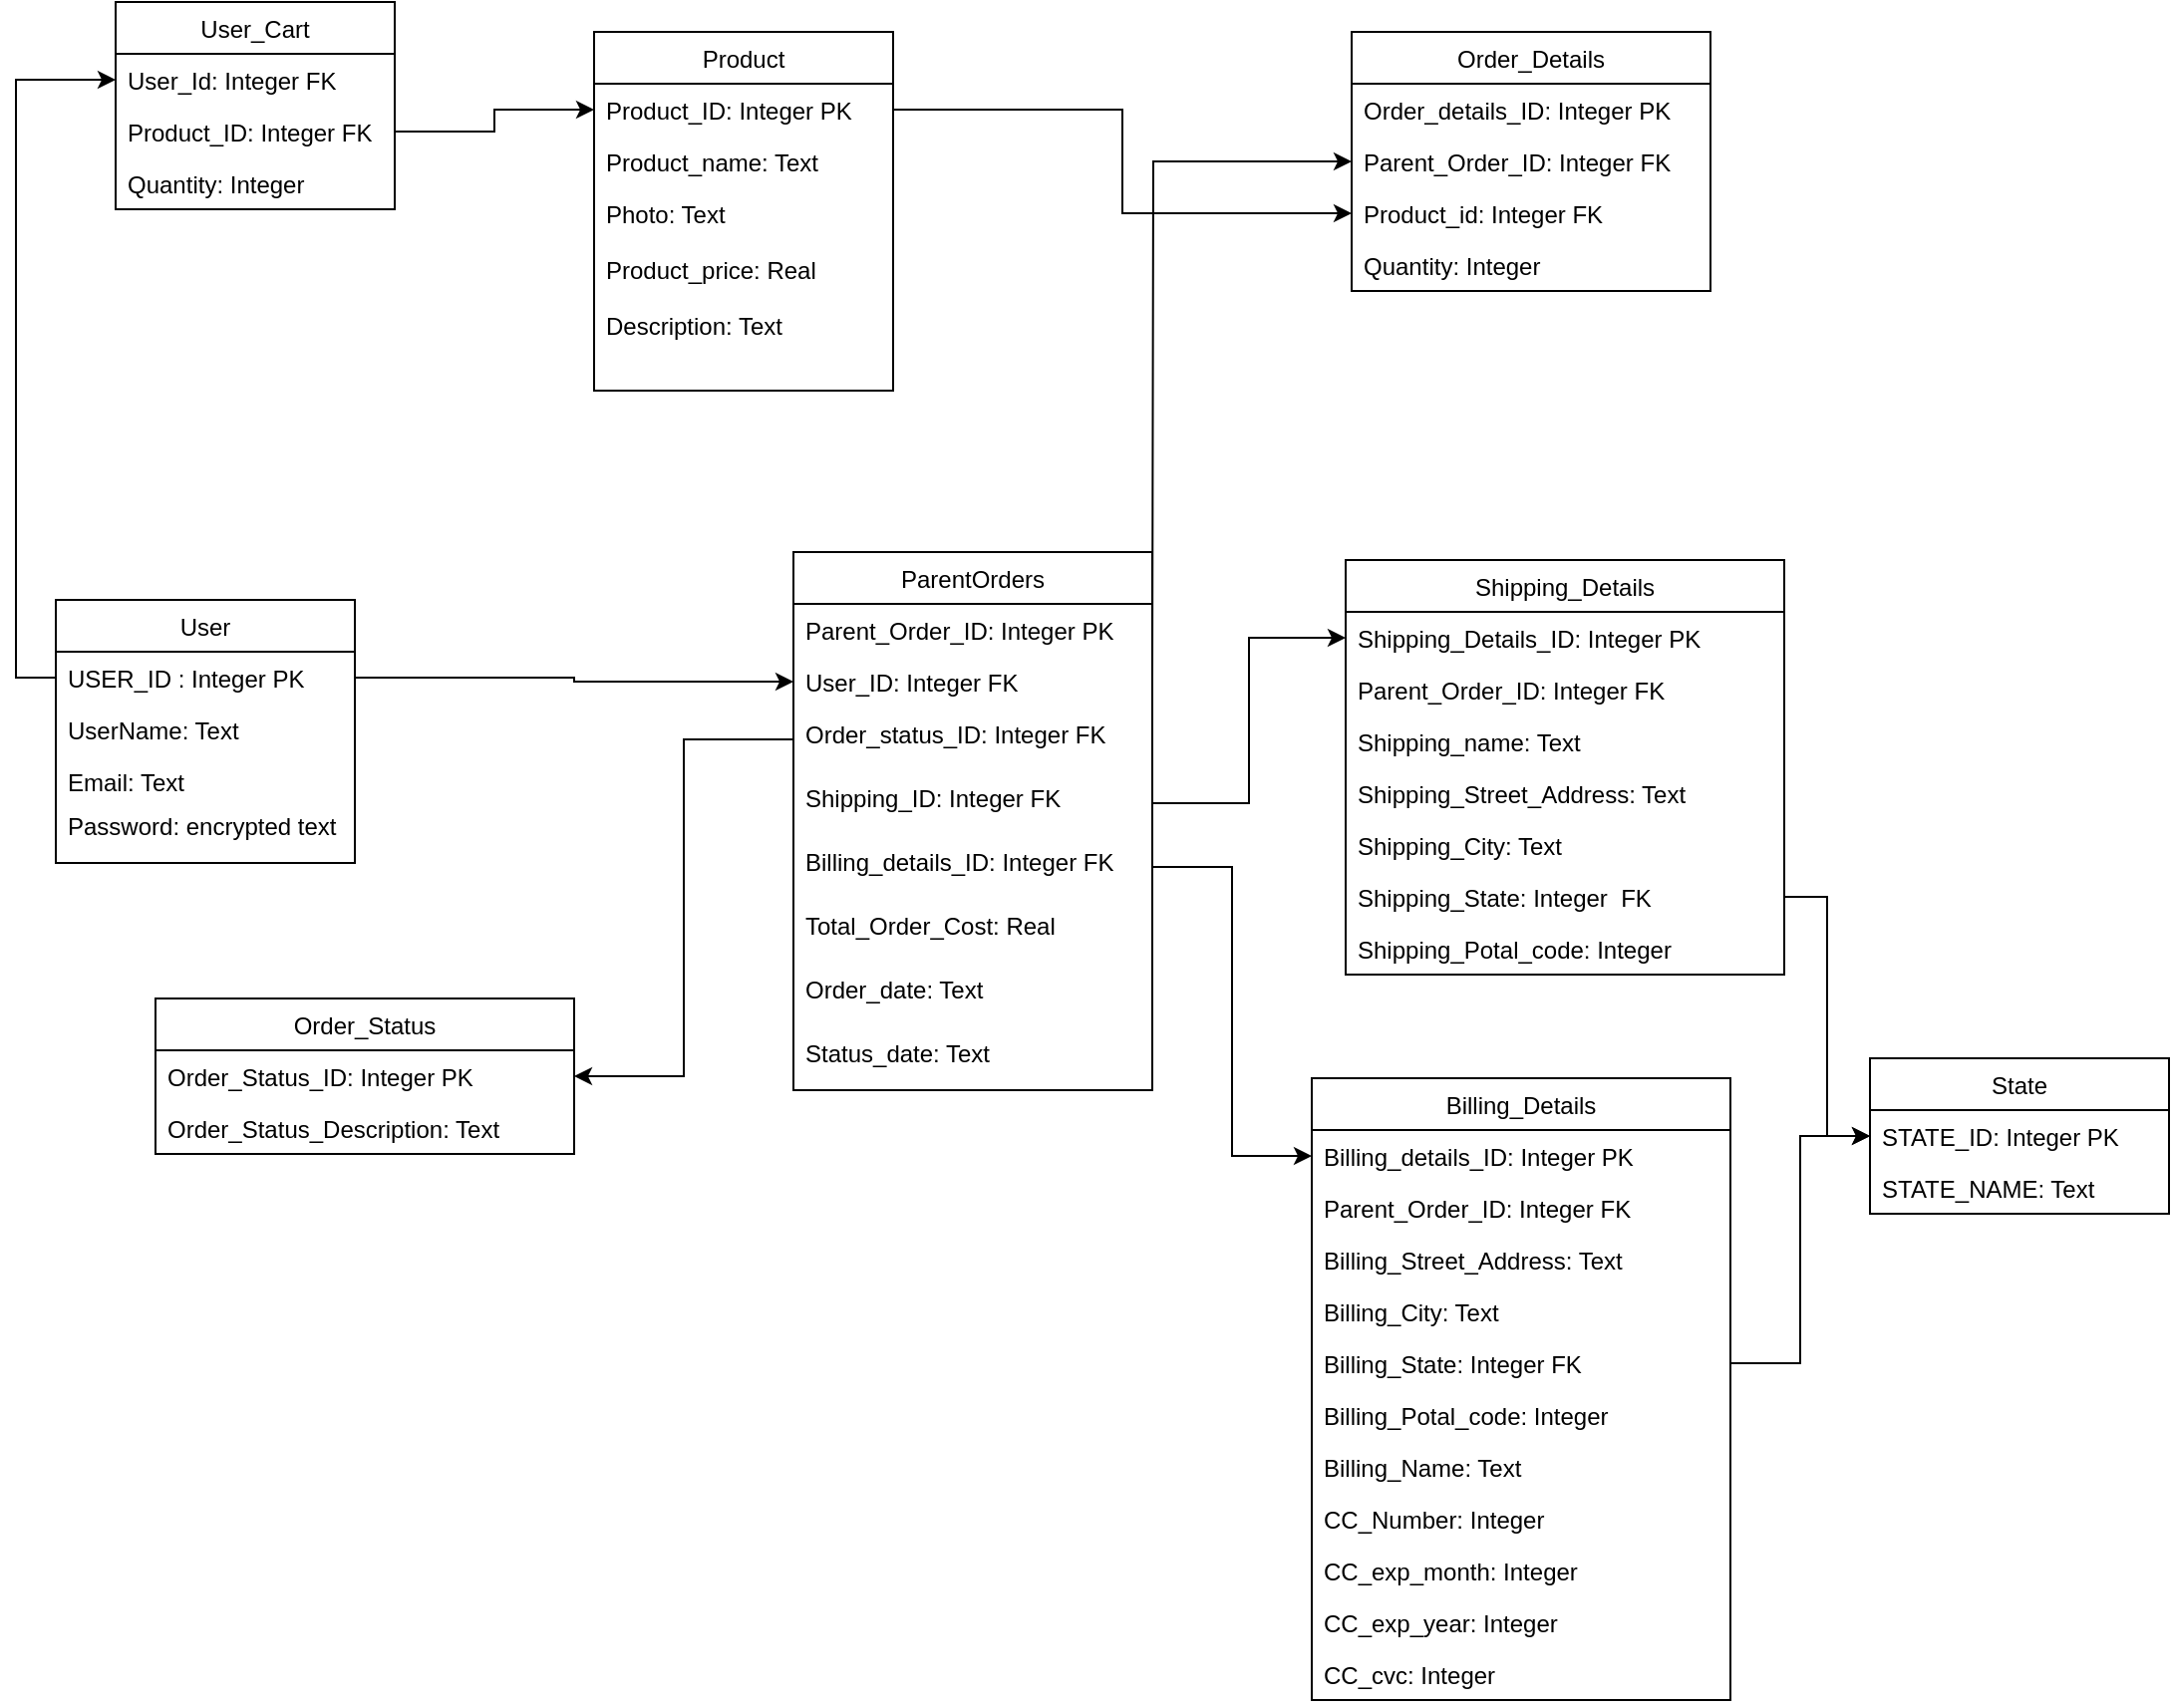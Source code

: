 <mxfile version="17.4.6" type="device"><diagram id="C5RBs43oDa-KdzZeNtuy" name="Page-1"><mxGraphModel dx="2046" dy="1145" grid="1" gridSize="10" guides="1" tooltips="1" connect="1" arrows="1" fold="1" page="1" pageScale="1" pageWidth="827" pageHeight="1169" math="0" shadow="0"><root><mxCell id="WIyWlLk6GJQsqaUBKTNV-0"/><mxCell id="WIyWlLk6GJQsqaUBKTNV-1" parent="WIyWlLk6GJQsqaUBKTNV-0"/><mxCell id="iGiwqPKMsnYSJKfFGxpK-8" value="User" style="swimlane;fontStyle=0;childLayout=stackLayout;horizontal=1;startSize=26;fillColor=none;horizontalStack=0;resizeParent=1;resizeParentMax=0;resizeLast=0;collapsible=1;marginBottom=0;" parent="WIyWlLk6GJQsqaUBKTNV-1" vertex="1"><mxGeometry x="180" y="420" width="150" height="132" as="geometry"/></mxCell><mxCell id="iGiwqPKMsnYSJKfFGxpK-9" value="USER_ID : Integer PK" style="text;strokeColor=none;fillColor=none;align=left;verticalAlign=top;spacingLeft=4;spacingRight=4;overflow=hidden;rotatable=0;points=[[0,0.5],[1,0.5]];portConstraint=eastwest;" parent="iGiwqPKMsnYSJKfFGxpK-8" vertex="1"><mxGeometry y="26" width="150" height="26" as="geometry"/></mxCell><mxCell id="iGiwqPKMsnYSJKfFGxpK-10" value="UserName: Text &#10;" style="text;strokeColor=none;fillColor=none;align=left;verticalAlign=top;spacingLeft=4;spacingRight=4;overflow=hidden;rotatable=0;points=[[0,0.5],[1,0.5]];portConstraint=eastwest;" parent="iGiwqPKMsnYSJKfFGxpK-8" vertex="1"><mxGeometry y="52" width="150" height="26" as="geometry"/></mxCell><mxCell id="iGiwqPKMsnYSJKfFGxpK-74" value="Email: Text " style="text;strokeColor=none;fillColor=none;align=left;verticalAlign=top;spacingLeft=4;spacingRight=4;overflow=hidden;rotatable=0;points=[[0,0.5],[1,0.5]];portConstraint=eastwest;" parent="iGiwqPKMsnYSJKfFGxpK-8" vertex="1"><mxGeometry y="78" width="150" height="22" as="geometry"/></mxCell><mxCell id="iGiwqPKMsnYSJKfFGxpK-11" value="Password: encrypted text" style="text;strokeColor=none;fillColor=none;align=left;verticalAlign=top;spacingLeft=4;spacingRight=4;overflow=hidden;rotatable=0;points=[[0,0.5],[1,0.5]];portConstraint=eastwest;" parent="iGiwqPKMsnYSJKfFGxpK-8" vertex="1"><mxGeometry y="100" width="150" height="32" as="geometry"/></mxCell><mxCell id="iGiwqPKMsnYSJKfFGxpK-12" value="Product" style="swimlane;fontStyle=0;childLayout=stackLayout;horizontal=1;startSize=26;fillColor=none;horizontalStack=0;resizeParent=1;resizeParentMax=0;resizeLast=0;collapsible=1;marginBottom=0;" parent="WIyWlLk6GJQsqaUBKTNV-1" vertex="1"><mxGeometry x="450" y="135" width="150" height="180" as="geometry"/></mxCell><mxCell id="iGiwqPKMsnYSJKfFGxpK-13" value="Product_ID: Integer PK" style="text;strokeColor=none;fillColor=none;align=left;verticalAlign=top;spacingLeft=4;spacingRight=4;overflow=hidden;rotatable=0;points=[[0,0.5],[1,0.5]];portConstraint=eastwest;" parent="iGiwqPKMsnYSJKfFGxpK-12" vertex="1"><mxGeometry y="26" width="150" height="26" as="geometry"/></mxCell><mxCell id="iGiwqPKMsnYSJKfFGxpK-14" value="Product_name: Text " style="text;strokeColor=none;fillColor=none;align=left;verticalAlign=top;spacingLeft=4;spacingRight=4;overflow=hidden;rotatable=0;points=[[0,0.5],[1,0.5]];portConstraint=eastwest;" parent="iGiwqPKMsnYSJKfFGxpK-12" vertex="1"><mxGeometry y="52" width="150" height="26" as="geometry"/></mxCell><mxCell id="iGiwqPKMsnYSJKfFGxpK-15" value="Photo: Text &#10;&#10;Product_price: Real&#10;&#10;Description: Text " style="text;strokeColor=none;fillColor=none;align=left;verticalAlign=top;spacingLeft=4;spacingRight=4;overflow=hidden;rotatable=0;points=[[0,0.5],[1,0.5]];portConstraint=eastwest;" parent="iGiwqPKMsnYSJKfFGxpK-12" vertex="1"><mxGeometry y="78" width="150" height="102" as="geometry"/></mxCell><mxCell id="iGiwqPKMsnYSJKfFGxpK-16" value="ParentOrders" style="swimlane;fontStyle=0;childLayout=stackLayout;horizontal=1;startSize=26;fillColor=none;horizontalStack=0;resizeParent=1;resizeParentMax=0;resizeLast=0;collapsible=1;marginBottom=0;" parent="WIyWlLk6GJQsqaUBKTNV-1" vertex="1"><mxGeometry x="550" y="396" width="180" height="270" as="geometry"/></mxCell><mxCell id="iGiwqPKMsnYSJKfFGxpK-76" value="Parent_Order_ID: Integer PK" style="text;strokeColor=none;fillColor=none;align=left;verticalAlign=top;spacingLeft=4;spacingRight=4;overflow=hidden;rotatable=0;points=[[0,0.5],[1,0.5]];portConstraint=eastwest;" parent="iGiwqPKMsnYSJKfFGxpK-16" vertex="1"><mxGeometry y="26" width="180" height="26" as="geometry"/></mxCell><mxCell id="iGiwqPKMsnYSJKfFGxpK-38" value="User_ID: Integer FK" style="text;strokeColor=none;fillColor=none;align=left;verticalAlign=top;spacingLeft=4;spacingRight=4;overflow=hidden;rotatable=0;points=[[0,0.5],[1,0.5]];portConstraint=eastwest;" parent="iGiwqPKMsnYSJKfFGxpK-16" vertex="1"><mxGeometry y="52" width="180" height="26" as="geometry"/></mxCell><mxCell id="iGiwqPKMsnYSJKfFGxpK-19" value="Order_status_ID: Integer FK" style="text;strokeColor=none;fillColor=none;align=left;verticalAlign=top;spacingLeft=4;spacingRight=4;overflow=hidden;rotatable=0;points=[[0,0.5],[1,0.5]];portConstraint=eastwest;" parent="iGiwqPKMsnYSJKfFGxpK-16" vertex="1"><mxGeometry y="78" width="180" height="32" as="geometry"/></mxCell><mxCell id="iGiwqPKMsnYSJKfFGxpK-40" value="Shipping_ID: Integer FK" style="text;strokeColor=none;fillColor=none;align=left;verticalAlign=top;spacingLeft=4;spacingRight=4;overflow=hidden;rotatable=0;points=[[0,0.5],[1,0.5]];portConstraint=eastwest;" parent="iGiwqPKMsnYSJKfFGxpK-16" vertex="1"><mxGeometry y="110" width="180" height="32" as="geometry"/></mxCell><mxCell id="iGiwqPKMsnYSJKfFGxpK-53" value="Billing_details_ID: Integer FK" style="text;strokeColor=none;fillColor=none;align=left;verticalAlign=top;spacingLeft=4;spacingRight=4;overflow=hidden;rotatable=0;points=[[0,0.5],[1,0.5]];portConstraint=eastwest;" parent="iGiwqPKMsnYSJKfFGxpK-16" vertex="1"><mxGeometry y="142" width="180" height="32" as="geometry"/></mxCell><mxCell id="iGiwqPKMsnYSJKfFGxpK-67" value="Total_Order_Cost: Real" style="text;strokeColor=none;fillColor=none;align=left;verticalAlign=top;spacingLeft=4;spacingRight=4;overflow=hidden;rotatable=0;points=[[0,0.5],[1,0.5]];portConstraint=eastwest;" parent="iGiwqPKMsnYSJKfFGxpK-16" vertex="1"><mxGeometry y="174" width="180" height="32" as="geometry"/></mxCell><mxCell id="iGiwqPKMsnYSJKfFGxpK-95" value="Order_date: Text " style="text;strokeColor=none;fillColor=none;align=left;verticalAlign=top;spacingLeft=4;spacingRight=4;overflow=hidden;rotatable=0;points=[[0,0.5],[1,0.5]];portConstraint=eastwest;" parent="iGiwqPKMsnYSJKfFGxpK-16" vertex="1"><mxGeometry y="206" width="180" height="32" as="geometry"/></mxCell><mxCell id="iGiwqPKMsnYSJKfFGxpK-93" value="Status_date: Text " style="text;strokeColor=none;fillColor=none;align=left;verticalAlign=top;spacingLeft=4;spacingRight=4;overflow=hidden;rotatable=0;points=[[0,0.5],[1,0.5]];portConstraint=eastwest;" parent="iGiwqPKMsnYSJKfFGxpK-16" vertex="1"><mxGeometry y="238" width="180" height="32" as="geometry"/></mxCell><mxCell id="iGiwqPKMsnYSJKfFGxpK-25" value="Order_Details" style="swimlane;fontStyle=0;childLayout=stackLayout;horizontal=1;startSize=26;fillColor=none;horizontalStack=0;resizeParent=1;resizeParentMax=0;resizeLast=0;collapsible=1;marginBottom=0;" parent="WIyWlLk6GJQsqaUBKTNV-1" vertex="1"><mxGeometry x="830" y="135" width="180" height="130" as="geometry"/></mxCell><mxCell id="iGiwqPKMsnYSJKfFGxpK-26" value="Order_details_ID: Integer PK" style="text;strokeColor=none;fillColor=none;align=left;verticalAlign=top;spacingLeft=4;spacingRight=4;overflow=hidden;rotatable=0;points=[[0,0.5],[1,0.5]];portConstraint=eastwest;" parent="iGiwqPKMsnYSJKfFGxpK-25" vertex="1"><mxGeometry y="26" width="180" height="26" as="geometry"/></mxCell><mxCell id="iGiwqPKMsnYSJKfFGxpK-77" value="Parent_Order_ID: Integer FK" style="text;strokeColor=none;fillColor=none;align=left;verticalAlign=top;spacingLeft=4;spacingRight=4;overflow=hidden;rotatable=0;points=[[0,0.5],[1,0.5]];portConstraint=eastwest;" parent="iGiwqPKMsnYSJKfFGxpK-25" vertex="1"><mxGeometry y="52" width="180" height="26" as="geometry"/></mxCell><mxCell id="iGiwqPKMsnYSJKfFGxpK-27" value="Product_id: Integer FK" style="text;strokeColor=none;fillColor=none;align=left;verticalAlign=top;spacingLeft=4;spacingRight=4;overflow=hidden;rotatable=0;points=[[0,0.5],[1,0.5]];portConstraint=eastwest;" parent="iGiwqPKMsnYSJKfFGxpK-25" vertex="1"><mxGeometry y="78" width="180" height="26" as="geometry"/></mxCell><mxCell id="iGiwqPKMsnYSJKfFGxpK-28" value="Quantity: Integer " style="text;strokeColor=none;fillColor=none;align=left;verticalAlign=top;spacingLeft=4;spacingRight=4;overflow=hidden;rotatable=0;points=[[0,0.5],[1,0.5]];portConstraint=eastwest;" parent="iGiwqPKMsnYSJKfFGxpK-25" vertex="1"><mxGeometry y="104" width="180" height="26" as="geometry"/></mxCell><mxCell id="iGiwqPKMsnYSJKfFGxpK-29" value="Order_Status" style="swimlane;fontStyle=0;childLayout=stackLayout;horizontal=1;startSize=26;fillColor=none;horizontalStack=0;resizeParent=1;resizeParentMax=0;resizeLast=0;collapsible=1;marginBottom=0;" parent="WIyWlLk6GJQsqaUBKTNV-1" vertex="1"><mxGeometry x="230" y="620" width="210" height="78" as="geometry"/></mxCell><mxCell id="iGiwqPKMsnYSJKfFGxpK-30" value="Order_Status_ID: Integer PK" style="text;strokeColor=none;fillColor=none;align=left;verticalAlign=top;spacingLeft=4;spacingRight=4;overflow=hidden;rotatable=0;points=[[0,0.5],[1,0.5]];portConstraint=eastwest;" parent="iGiwqPKMsnYSJKfFGxpK-29" vertex="1"><mxGeometry y="26" width="210" height="26" as="geometry"/></mxCell><mxCell id="iGiwqPKMsnYSJKfFGxpK-31" value="Order_Status_Description: Text " style="text;strokeColor=none;fillColor=none;align=left;verticalAlign=top;spacingLeft=4;spacingRight=4;overflow=hidden;rotatable=0;points=[[0,0.5],[1,0.5]];portConstraint=eastwest;" parent="iGiwqPKMsnYSJKfFGxpK-29" vertex="1"><mxGeometry y="52" width="210" height="26" as="geometry"/></mxCell><mxCell id="iGiwqPKMsnYSJKfFGxpK-41" value="Shipping_Details" style="swimlane;fontStyle=0;childLayout=stackLayout;horizontal=1;startSize=26;fillColor=none;horizontalStack=0;resizeParent=1;resizeParentMax=0;resizeLast=0;collapsible=1;marginBottom=0;" parent="WIyWlLk6GJQsqaUBKTNV-1" vertex="1"><mxGeometry x="827" y="400" width="220" height="208" as="geometry"/></mxCell><mxCell id="iGiwqPKMsnYSJKfFGxpK-42" value="Shipping_Details_ID: Integer PK" style="text;strokeColor=none;fillColor=none;align=left;verticalAlign=top;spacingLeft=4;spacingRight=4;overflow=hidden;rotatable=0;points=[[0,0.5],[1,0.5]];portConstraint=eastwest;" parent="iGiwqPKMsnYSJKfFGxpK-41" vertex="1"><mxGeometry y="26" width="220" height="26" as="geometry"/></mxCell><mxCell id="iGiwqPKMsnYSJKfFGxpK-43" value="Parent_Order_ID: Integer FK" style="text;strokeColor=none;fillColor=none;align=left;verticalAlign=top;spacingLeft=4;spacingRight=4;overflow=hidden;rotatable=0;points=[[0,0.5],[1,0.5]];portConstraint=eastwest;" parent="iGiwqPKMsnYSJKfFGxpK-41" vertex="1"><mxGeometry y="52" width="220" height="26" as="geometry"/></mxCell><mxCell id="iGiwqPKMsnYSJKfFGxpK-44" value="Shipping_name: Text " style="text;strokeColor=none;fillColor=none;align=left;verticalAlign=top;spacingLeft=4;spacingRight=4;overflow=hidden;rotatable=0;points=[[0,0.5],[1,0.5]];portConstraint=eastwest;" parent="iGiwqPKMsnYSJKfFGxpK-41" vertex="1"><mxGeometry y="78" width="220" height="26" as="geometry"/></mxCell><mxCell id="iGiwqPKMsnYSJKfFGxpK-45" value="Shipping_Street_Address: Text " style="text;strokeColor=none;fillColor=none;align=left;verticalAlign=top;spacingLeft=4;spacingRight=4;overflow=hidden;rotatable=0;points=[[0,0.5],[1,0.5]];portConstraint=eastwest;" parent="iGiwqPKMsnYSJKfFGxpK-41" vertex="1"><mxGeometry y="104" width="220" height="26" as="geometry"/></mxCell><mxCell id="iGiwqPKMsnYSJKfFGxpK-46" value="Shipping_City: Text " style="text;strokeColor=none;fillColor=none;align=left;verticalAlign=top;spacingLeft=4;spacingRight=4;overflow=hidden;rotatable=0;points=[[0,0.5],[1,0.5]];portConstraint=eastwest;" parent="iGiwqPKMsnYSJKfFGxpK-41" vertex="1"><mxGeometry y="130" width="220" height="26" as="geometry"/></mxCell><mxCell id="iGiwqPKMsnYSJKfFGxpK-47" value="Shipping_State: Integer  FK" style="text;strokeColor=none;fillColor=none;align=left;verticalAlign=top;spacingLeft=4;spacingRight=4;overflow=hidden;rotatable=0;points=[[0,0.5],[1,0.5]];portConstraint=eastwest;" parent="iGiwqPKMsnYSJKfFGxpK-41" vertex="1"><mxGeometry y="156" width="220" height="26" as="geometry"/></mxCell><mxCell id="iGiwqPKMsnYSJKfFGxpK-52" value="Shipping_Potal_code: Integer " style="text;strokeColor=none;fillColor=none;align=left;verticalAlign=top;spacingLeft=4;spacingRight=4;overflow=hidden;rotatable=0;points=[[0,0.5],[1,0.5]];portConstraint=eastwest;" parent="iGiwqPKMsnYSJKfFGxpK-41" vertex="1"><mxGeometry y="182" width="220" height="26" as="geometry"/></mxCell><mxCell id="iGiwqPKMsnYSJKfFGxpK-48" value="State" style="swimlane;fontStyle=0;childLayout=stackLayout;horizontal=1;startSize=26;fillColor=none;horizontalStack=0;resizeParent=1;resizeParentMax=0;resizeLast=0;collapsible=1;marginBottom=0;" parent="WIyWlLk6GJQsqaUBKTNV-1" vertex="1"><mxGeometry x="1090" y="650" width="150" height="78" as="geometry"/></mxCell><mxCell id="iGiwqPKMsnYSJKfFGxpK-49" value="STATE_ID: Integer PK" style="text;strokeColor=none;fillColor=none;align=left;verticalAlign=top;spacingLeft=4;spacingRight=4;overflow=hidden;rotatable=0;points=[[0,0.5],[1,0.5]];portConstraint=eastwest;" parent="iGiwqPKMsnYSJKfFGxpK-48" vertex="1"><mxGeometry y="26" width="150" height="26" as="geometry"/></mxCell><mxCell id="iGiwqPKMsnYSJKfFGxpK-50" value="STATE_NAME: Text " style="text;strokeColor=none;fillColor=none;align=left;verticalAlign=top;spacingLeft=4;spacingRight=4;overflow=hidden;rotatable=0;points=[[0,0.5],[1,0.5]];portConstraint=eastwest;" parent="iGiwqPKMsnYSJKfFGxpK-48" vertex="1"><mxGeometry y="52" width="150" height="26" as="geometry"/></mxCell><mxCell id="iGiwqPKMsnYSJKfFGxpK-54" value="Billing_Details" style="swimlane;fontStyle=0;childLayout=stackLayout;horizontal=1;startSize=26;fillColor=none;horizontalStack=0;resizeParent=1;resizeParentMax=0;resizeLast=0;collapsible=1;marginBottom=0;" parent="WIyWlLk6GJQsqaUBKTNV-1" vertex="1"><mxGeometry x="810" y="660" width="210" height="312" as="geometry"/></mxCell><mxCell id="iGiwqPKMsnYSJKfFGxpK-55" value="Billing_details_ID: Integer PK" style="text;strokeColor=none;fillColor=none;align=left;verticalAlign=top;spacingLeft=4;spacingRight=4;overflow=hidden;rotatable=0;points=[[0,0.5],[1,0.5]];portConstraint=eastwest;" parent="iGiwqPKMsnYSJKfFGxpK-54" vertex="1"><mxGeometry y="26" width="210" height="26" as="geometry"/></mxCell><mxCell id="iGiwqPKMsnYSJKfFGxpK-56" value="Parent_Order_ID: Integer FK" style="text;strokeColor=none;fillColor=none;align=left;verticalAlign=top;spacingLeft=4;spacingRight=4;overflow=hidden;rotatable=0;points=[[0,0.5],[1,0.5]];portConstraint=eastwest;" parent="iGiwqPKMsnYSJKfFGxpK-54" vertex="1"><mxGeometry y="52" width="210" height="26" as="geometry"/></mxCell><mxCell id="iGiwqPKMsnYSJKfFGxpK-58" value="Billing_Street_Address: Text " style="text;strokeColor=none;fillColor=none;align=left;verticalAlign=top;spacingLeft=4;spacingRight=4;overflow=hidden;rotatable=0;points=[[0,0.5],[1,0.5]];portConstraint=eastwest;" parent="iGiwqPKMsnYSJKfFGxpK-54" vertex="1"><mxGeometry y="78" width="210" height="26" as="geometry"/></mxCell><mxCell id="iGiwqPKMsnYSJKfFGxpK-59" value="Billing_City: Text " style="text;strokeColor=none;fillColor=none;align=left;verticalAlign=top;spacingLeft=4;spacingRight=4;overflow=hidden;rotatable=0;points=[[0,0.5],[1,0.5]];portConstraint=eastwest;" parent="iGiwqPKMsnYSJKfFGxpK-54" vertex="1"><mxGeometry y="104" width="210" height="26" as="geometry"/></mxCell><mxCell id="iGiwqPKMsnYSJKfFGxpK-60" value="Billing_State: Integer FK" style="text;strokeColor=none;fillColor=none;align=left;verticalAlign=top;spacingLeft=4;spacingRight=4;overflow=hidden;rotatable=0;points=[[0,0.5],[1,0.5]];portConstraint=eastwest;" parent="iGiwqPKMsnYSJKfFGxpK-54" vertex="1"><mxGeometry y="130" width="210" height="26" as="geometry"/></mxCell><mxCell id="iGiwqPKMsnYSJKfFGxpK-61" value="Billing_Potal_code: Integer " style="text;strokeColor=none;fillColor=none;align=left;verticalAlign=top;spacingLeft=4;spacingRight=4;overflow=hidden;rotatable=0;points=[[0,0.5],[1,0.5]];portConstraint=eastwest;" parent="iGiwqPKMsnYSJKfFGxpK-54" vertex="1"><mxGeometry y="156" width="210" height="26" as="geometry"/></mxCell><mxCell id="iGiwqPKMsnYSJKfFGxpK-62" value="Billing_Name: Text " style="text;strokeColor=none;fillColor=none;align=left;verticalAlign=top;spacingLeft=4;spacingRight=4;overflow=hidden;rotatable=0;points=[[0,0.5],[1,0.5]];portConstraint=eastwest;" parent="iGiwqPKMsnYSJKfFGxpK-54" vertex="1"><mxGeometry y="182" width="210" height="26" as="geometry"/></mxCell><mxCell id="iGiwqPKMsnYSJKfFGxpK-63" value="CC_Number: Integer " style="text;strokeColor=none;fillColor=none;align=left;verticalAlign=top;spacingLeft=4;spacingRight=4;overflow=hidden;rotatable=0;points=[[0,0.5],[1,0.5]];portConstraint=eastwest;" parent="iGiwqPKMsnYSJKfFGxpK-54" vertex="1"><mxGeometry y="208" width="210" height="26" as="geometry"/></mxCell><mxCell id="iGiwqPKMsnYSJKfFGxpK-64" value="CC_exp_month: Integer &#10;" style="text;strokeColor=none;fillColor=none;align=left;verticalAlign=top;spacingLeft=4;spacingRight=4;overflow=hidden;rotatable=0;points=[[0,0.5],[1,0.5]];portConstraint=eastwest;" parent="iGiwqPKMsnYSJKfFGxpK-54" vertex="1"><mxGeometry y="234" width="210" height="26" as="geometry"/></mxCell><mxCell id="iGiwqPKMsnYSJKfFGxpK-65" value="CC_exp_year: Integer &#10;" style="text;strokeColor=none;fillColor=none;align=left;verticalAlign=top;spacingLeft=4;spacingRight=4;overflow=hidden;rotatable=0;points=[[0,0.5],[1,0.5]];portConstraint=eastwest;" parent="iGiwqPKMsnYSJKfFGxpK-54" vertex="1"><mxGeometry y="260" width="210" height="26" as="geometry"/></mxCell><mxCell id="iGiwqPKMsnYSJKfFGxpK-92" value="CC_cvc: Integer &#10;" style="text;strokeColor=none;fillColor=none;align=left;verticalAlign=top;spacingLeft=4;spacingRight=4;overflow=hidden;rotatable=0;points=[[0,0.5],[1,0.5]];portConstraint=eastwest;" parent="iGiwqPKMsnYSJKfFGxpK-54" vertex="1"><mxGeometry y="286" width="210" height="26" as="geometry"/></mxCell><mxCell id="iGiwqPKMsnYSJKfFGxpK-68" value="User_Cart" style="swimlane;fontStyle=0;childLayout=stackLayout;horizontal=1;startSize=26;fillColor=none;horizontalStack=0;resizeParent=1;resizeParentMax=0;resizeLast=0;collapsible=1;marginBottom=0;" parent="WIyWlLk6GJQsqaUBKTNV-1" vertex="1"><mxGeometry x="210" y="120" width="140" height="104" as="geometry"/></mxCell><mxCell id="iGiwqPKMsnYSJKfFGxpK-69" value="User_Id: Integer FK" style="text;strokeColor=none;fillColor=none;align=left;verticalAlign=top;spacingLeft=4;spacingRight=4;overflow=hidden;rotatable=0;points=[[0,0.5],[1,0.5]];portConstraint=eastwest;" parent="iGiwqPKMsnYSJKfFGxpK-68" vertex="1"><mxGeometry y="26" width="140" height="26" as="geometry"/></mxCell><mxCell id="iGiwqPKMsnYSJKfFGxpK-70" value="Product_ID: Integer FK" style="text;strokeColor=none;fillColor=none;align=left;verticalAlign=top;spacingLeft=4;spacingRight=4;overflow=hidden;rotatable=0;points=[[0,0.5],[1,0.5]];portConstraint=eastwest;" parent="iGiwqPKMsnYSJKfFGxpK-68" vertex="1"><mxGeometry y="52" width="140" height="26" as="geometry"/></mxCell><mxCell id="iGiwqPKMsnYSJKfFGxpK-75" value="Quantity: Integer" style="text;strokeColor=none;fillColor=none;align=left;verticalAlign=top;spacingLeft=4;spacingRight=4;overflow=hidden;rotatable=0;points=[[0,0.5],[1,0.5]];portConstraint=eastwest;" parent="iGiwqPKMsnYSJKfFGxpK-68" vertex="1"><mxGeometry y="78" width="140" height="26" as="geometry"/></mxCell><mxCell id="iGiwqPKMsnYSJKfFGxpK-78" style="edgeStyle=orthogonalEdgeStyle;rounded=0;orthogonalLoop=1;jettySize=auto;html=1;exitX=1;exitY=0.5;exitDx=0;exitDy=0;entryX=0;entryY=0.5;entryDx=0;entryDy=0;" parent="WIyWlLk6GJQsqaUBKTNV-1" source="iGiwqPKMsnYSJKfFGxpK-40" target="iGiwqPKMsnYSJKfFGxpK-42" edge="1"><mxGeometry relative="1" as="geometry"/></mxCell><mxCell id="iGiwqPKMsnYSJKfFGxpK-80" style="edgeStyle=orthogonalEdgeStyle;rounded=0;orthogonalLoop=1;jettySize=auto;html=1;exitX=1;exitY=0.5;exitDx=0;exitDy=0;entryX=0;entryY=0.5;entryDx=0;entryDy=0;" parent="WIyWlLk6GJQsqaUBKTNV-1" source="iGiwqPKMsnYSJKfFGxpK-53" target="iGiwqPKMsnYSJKfFGxpK-55" edge="1"><mxGeometry relative="1" as="geometry"/></mxCell><mxCell id="iGiwqPKMsnYSJKfFGxpK-81" style="edgeStyle=orthogonalEdgeStyle;rounded=0;orthogonalLoop=1;jettySize=auto;html=1;exitX=0;exitY=0.5;exitDx=0;exitDy=0;entryX=1;entryY=0.5;entryDx=0;entryDy=0;" parent="WIyWlLk6GJQsqaUBKTNV-1" source="iGiwqPKMsnYSJKfFGxpK-19" target="iGiwqPKMsnYSJKfFGxpK-30" edge="1"><mxGeometry relative="1" as="geometry"/></mxCell><mxCell id="iGiwqPKMsnYSJKfFGxpK-82" style="edgeStyle=orthogonalEdgeStyle;rounded=0;orthogonalLoop=1;jettySize=auto;html=1;exitX=1;exitY=0.5;exitDx=0;exitDy=0;entryX=0;entryY=0.5;entryDx=0;entryDy=0;" parent="WIyWlLk6GJQsqaUBKTNV-1" source="iGiwqPKMsnYSJKfFGxpK-60" target="iGiwqPKMsnYSJKfFGxpK-49" edge="1"><mxGeometry relative="1" as="geometry"/></mxCell><mxCell id="iGiwqPKMsnYSJKfFGxpK-83" style="edgeStyle=orthogonalEdgeStyle;rounded=0;orthogonalLoop=1;jettySize=auto;html=1;exitX=1;exitY=0.5;exitDx=0;exitDy=0;entryX=0;entryY=0.5;entryDx=0;entryDy=0;" parent="WIyWlLk6GJQsqaUBKTNV-1" source="iGiwqPKMsnYSJKfFGxpK-47" target="iGiwqPKMsnYSJKfFGxpK-49" edge="1"><mxGeometry relative="1" as="geometry"><mxPoint x="1180" y="710" as="targetPoint"/></mxGeometry></mxCell><mxCell id="iGiwqPKMsnYSJKfFGxpK-84" style="edgeStyle=orthogonalEdgeStyle;rounded=0;orthogonalLoop=1;jettySize=auto;html=1;exitX=1;exitY=0.5;exitDx=0;exitDy=0;entryX=0;entryY=0.5;entryDx=0;entryDy=0;" parent="WIyWlLk6GJQsqaUBKTNV-1" target="iGiwqPKMsnYSJKfFGxpK-77" edge="1"><mxGeometry relative="1" as="geometry"><mxPoint x="730" y="461" as="sourcePoint"/><mxPoint x="810" y="230" as="targetPoint"/></mxGeometry></mxCell><mxCell id="iGiwqPKMsnYSJKfFGxpK-87" style="edgeStyle=orthogonalEdgeStyle;rounded=0;orthogonalLoop=1;jettySize=auto;html=1;exitX=1;exitY=0.5;exitDx=0;exitDy=0;entryX=0;entryY=0.5;entryDx=0;entryDy=0;" parent="WIyWlLk6GJQsqaUBKTNV-1" source="iGiwqPKMsnYSJKfFGxpK-13" target="iGiwqPKMsnYSJKfFGxpK-27" edge="1"><mxGeometry relative="1" as="geometry"/></mxCell><mxCell id="iGiwqPKMsnYSJKfFGxpK-89" style="edgeStyle=orthogonalEdgeStyle;rounded=0;orthogonalLoop=1;jettySize=auto;html=1;exitX=0;exitY=0.5;exitDx=0;exitDy=0;" parent="WIyWlLk6GJQsqaUBKTNV-1" source="iGiwqPKMsnYSJKfFGxpK-9" target="iGiwqPKMsnYSJKfFGxpK-69" edge="1"><mxGeometry relative="1" as="geometry"/></mxCell><mxCell id="iGiwqPKMsnYSJKfFGxpK-90" style="edgeStyle=orthogonalEdgeStyle;rounded=0;orthogonalLoop=1;jettySize=auto;html=1;exitX=1;exitY=0.5;exitDx=0;exitDy=0;entryX=0;entryY=0.5;entryDx=0;entryDy=0;" parent="WIyWlLk6GJQsqaUBKTNV-1" source="iGiwqPKMsnYSJKfFGxpK-9" target="iGiwqPKMsnYSJKfFGxpK-38" edge="1"><mxGeometry relative="1" as="geometry"/></mxCell><mxCell id="iGiwqPKMsnYSJKfFGxpK-91" style="edgeStyle=orthogonalEdgeStyle;rounded=0;orthogonalLoop=1;jettySize=auto;html=1;exitX=1;exitY=0.5;exitDx=0;exitDy=0;" parent="WIyWlLk6GJQsqaUBKTNV-1" source="iGiwqPKMsnYSJKfFGxpK-70" target="iGiwqPKMsnYSJKfFGxpK-13" edge="1"><mxGeometry relative="1" as="geometry"/></mxCell></root></mxGraphModel></diagram></mxfile>